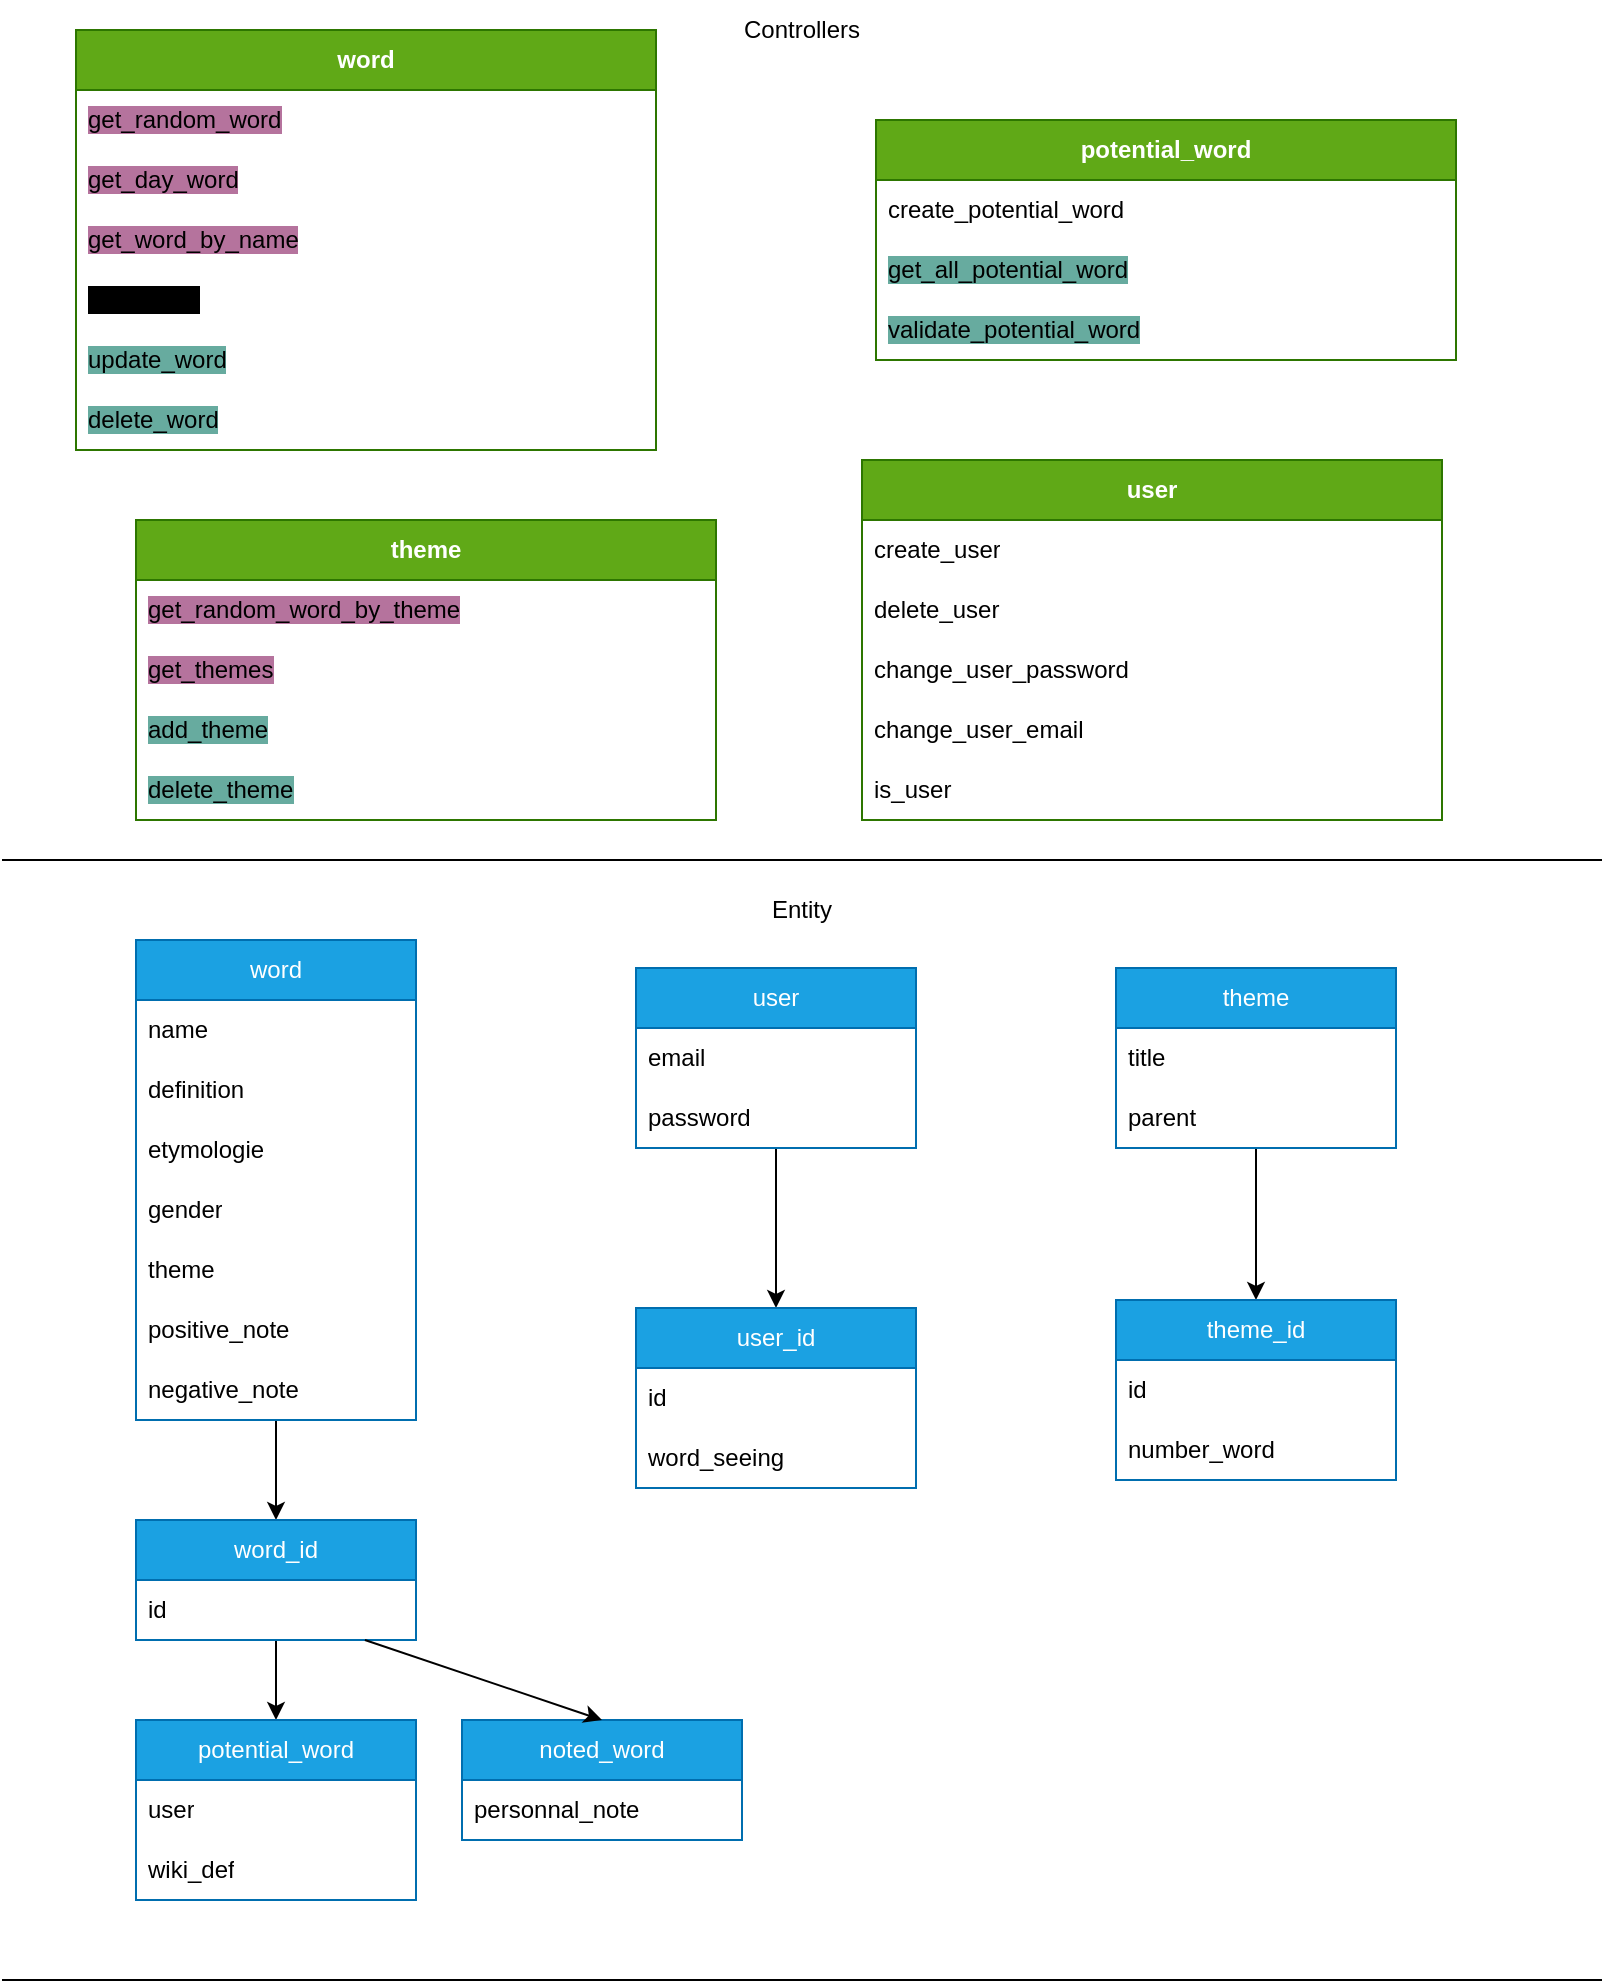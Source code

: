 <mxfile>
    <diagram id="C5RBs43oDa-KdzZeNtuy" name="Page-1">
        <mxGraphModel dx="713" dy="527" grid="1" gridSize="10" guides="1" tooltips="1" connect="1" arrows="1" fold="1" page="1" pageScale="1" pageWidth="827" pageHeight="1169" math="0" shadow="0">
            <root>
                <mxCell id="WIyWlLk6GJQsqaUBKTNV-0"/>
                <mxCell id="WIyWlLk6GJQsqaUBKTNV-1" parent="WIyWlLk6GJQsqaUBKTNV-0"/>
                <mxCell id="v3FP0j8TTnVcQzOzM6Bb-3" value="&lt;strong&gt;word&lt;/strong&gt;" style="swimlane;fontStyle=0;childLayout=stackLayout;horizontal=1;startSize=30;horizontalStack=0;resizeParent=1;resizeParentMax=0;resizeLast=0;collapsible=1;marginBottom=0;whiteSpace=wrap;html=1;fillColor=#60a917;strokeColor=#2D7600;fontColor=#ffffff;" parent="WIyWlLk6GJQsqaUBKTNV-1" vertex="1">
                    <mxGeometry x="50" y="25" width="290" height="210" as="geometry"/>
                </mxCell>
                <mxCell id="v3FP0j8TTnVcQzOzM6Bb-4" value="&lt;span style=&quot;background-color: rgb(181, 115, 157);&quot;&gt;get_random_word&lt;/span&gt;" style="text;strokeColor=none;fillColor=none;align=left;verticalAlign=middle;spacingLeft=4;spacingRight=4;overflow=hidden;points=[[0,0.5],[1,0.5]];portConstraint=eastwest;rotatable=0;whiteSpace=wrap;html=1;" parent="v3FP0j8TTnVcQzOzM6Bb-3" vertex="1">
                    <mxGeometry y="30" width="290" height="30" as="geometry"/>
                </mxCell>
                <mxCell id="55" value="&lt;span style=&quot;background-color: rgb(181, 115, 157);&quot;&gt;get_day_word&lt;/span&gt;" style="text;strokeColor=none;fillColor=none;align=left;verticalAlign=middle;spacingLeft=4;spacingRight=4;overflow=hidden;points=[[0,0.5],[1,0.5]];portConstraint=eastwest;rotatable=0;whiteSpace=wrap;html=1;" vertex="1" parent="v3FP0j8TTnVcQzOzM6Bb-3">
                    <mxGeometry y="60" width="290" height="30" as="geometry"/>
                </mxCell>
                <mxCell id="48" value="&lt;span style=&quot;background-color: rgb(181, 115, 157);&quot;&gt;get_word_by_name&lt;/span&gt;" style="text;strokeColor=none;fillColor=none;align=left;verticalAlign=middle;spacingLeft=4;spacingRight=4;overflow=hidden;points=[[0,0.5],[1,0.5]];portConstraint=eastwest;rotatable=0;whiteSpace=wrap;html=1;" parent="v3FP0j8TTnVcQzOzM6Bb-3" vertex="1">
                    <mxGeometry y="90" width="290" height="30" as="geometry"/>
                </mxCell>
                <mxCell id="v3FP0j8TTnVcQzOzM6Bb-29" value="&lt;span style=&quot;background-color: rgb(0, 0, 0);&quot;&gt;note_word&lt;/span&gt;" style="text;strokeColor=none;fillColor=none;align=left;verticalAlign=middle;spacingLeft=4;spacingRight=4;overflow=hidden;points=[[0,0.5],[1,0.5]];portConstraint=eastwest;rotatable=0;whiteSpace=wrap;html=1;" parent="v3FP0j8TTnVcQzOzM6Bb-3" vertex="1">
                    <mxGeometry y="120" width="290" height="30" as="geometry"/>
                </mxCell>
                <mxCell id="v3FP0j8TTnVcQzOzM6Bb-31" value="&lt;div&gt;&lt;span style=&quot;background-color: rgb(103, 171, 159);&quot;&gt;update_word&lt;/span&gt;&lt;/div&gt;" style="text;strokeColor=none;fillColor=none;align=left;verticalAlign=middle;spacingLeft=4;spacingRight=4;overflow=hidden;points=[[0,0.5],[1,0.5]];portConstraint=eastwest;rotatable=0;whiteSpace=wrap;html=1;" parent="v3FP0j8TTnVcQzOzM6Bb-3" vertex="1">
                    <mxGeometry y="150" width="290" height="30" as="geometry"/>
                </mxCell>
                <mxCell id="v3FP0j8TTnVcQzOzM6Bb-5" value="&lt;div&gt;&lt;span style=&quot;background-color: rgb(103, 171, 159);&quot;&gt;delete_word&lt;/span&gt;&lt;/div&gt;" style="text;strokeColor=none;fillColor=none;align=left;verticalAlign=middle;spacingLeft=4;spacingRight=4;overflow=hidden;points=[[0,0.5],[1,0.5]];portConstraint=eastwest;rotatable=0;whiteSpace=wrap;html=1;" parent="v3FP0j8TTnVcQzOzM6Bb-3" vertex="1">
                    <mxGeometry y="180" width="290" height="30" as="geometry"/>
                </mxCell>
                <mxCell id="v3FP0j8TTnVcQzOzM6Bb-11" value="&lt;strong&gt;user&lt;/strong&gt;" style="swimlane;fontStyle=0;childLayout=stackLayout;horizontal=1;startSize=30;horizontalStack=0;resizeParent=1;resizeParentMax=0;resizeLast=0;collapsible=1;marginBottom=0;whiteSpace=wrap;html=1;fillColor=#60a917;strokeColor=#2D7600;fontColor=#ffffff;" parent="WIyWlLk6GJQsqaUBKTNV-1" vertex="1">
                    <mxGeometry x="443" y="240" width="290" height="180" as="geometry"/>
                </mxCell>
                <mxCell id="v3FP0j8TTnVcQzOzM6Bb-12" value="create_user" style="text;strokeColor=none;fillColor=none;align=left;verticalAlign=middle;spacingLeft=4;spacingRight=4;overflow=hidden;points=[[0,0.5],[1,0.5]];portConstraint=eastwest;rotatable=0;whiteSpace=wrap;html=1;" parent="v3FP0j8TTnVcQzOzM6Bb-11" vertex="1">
                    <mxGeometry y="30" width="290" height="30" as="geometry"/>
                </mxCell>
                <mxCell id="v3FP0j8TTnVcQzOzM6Bb-13" value="delete_user" style="text;strokeColor=none;fillColor=none;align=left;verticalAlign=middle;spacingLeft=4;spacingRight=4;overflow=hidden;points=[[0,0.5],[1,0.5]];portConstraint=eastwest;rotatable=0;whiteSpace=wrap;html=1;" parent="v3FP0j8TTnVcQzOzM6Bb-11" vertex="1">
                    <mxGeometry y="60" width="290" height="30" as="geometry"/>
                </mxCell>
                <mxCell id="v3FP0j8TTnVcQzOzM6Bb-14" value="change_user_password" style="text;strokeColor=none;fillColor=none;align=left;verticalAlign=middle;spacingLeft=4;spacingRight=4;overflow=hidden;points=[[0,0.5],[1,0.5]];portConstraint=eastwest;rotatable=0;whiteSpace=wrap;html=1;" parent="v3FP0j8TTnVcQzOzM6Bb-11" vertex="1">
                    <mxGeometry y="90" width="290" height="30" as="geometry"/>
                </mxCell>
                <mxCell id="v3FP0j8TTnVcQzOzM6Bb-15" value="change_user_email" style="text;strokeColor=none;fillColor=none;align=left;verticalAlign=middle;spacingLeft=4;spacingRight=4;overflow=hidden;points=[[0,0.5],[1,0.5]];portConstraint=eastwest;rotatable=0;whiteSpace=wrap;html=1;" parent="v3FP0j8TTnVcQzOzM6Bb-11" vertex="1">
                    <mxGeometry y="120" width="290" height="30" as="geometry"/>
                </mxCell>
                <mxCell id="v3FP0j8TTnVcQzOzM6Bb-16" value="is_user" style="text;strokeColor=none;fillColor=none;align=left;verticalAlign=middle;spacingLeft=4;spacingRight=4;overflow=hidden;points=[[0,0.5],[1,0.5]];portConstraint=eastwest;rotatable=0;whiteSpace=wrap;html=1;" parent="v3FP0j8TTnVcQzOzM6Bb-11" vertex="1">
                    <mxGeometry y="150" width="290" height="30" as="geometry"/>
                </mxCell>
                <mxCell id="v3FP0j8TTnVcQzOzM6Bb-19" value="&lt;strong&gt;potential_word&lt;/strong&gt;" style="swimlane;fontStyle=0;childLayout=stackLayout;horizontal=1;startSize=30;horizontalStack=0;resizeParent=1;resizeParentMax=0;resizeLast=0;collapsible=1;marginBottom=0;whiteSpace=wrap;html=1;fillColor=#60a917;strokeColor=#2D7600;fontColor=#ffffff;" parent="WIyWlLk6GJQsqaUBKTNV-1" vertex="1">
                    <mxGeometry x="450" y="70" width="290" height="120" as="geometry"/>
                </mxCell>
                <mxCell id="v3FP0j8TTnVcQzOzM6Bb-21" value="create_potential_word" style="text;strokeColor=none;fillColor=none;align=left;verticalAlign=middle;spacingLeft=4;spacingRight=4;overflow=hidden;points=[[0,0.5],[1,0.5]];portConstraint=eastwest;rotatable=0;whiteSpace=wrap;html=1;" parent="v3FP0j8TTnVcQzOzM6Bb-19" vertex="1">
                    <mxGeometry y="30" width="290" height="30" as="geometry"/>
                </mxCell>
                <mxCell id="v3FP0j8TTnVcQzOzM6Bb-20" value="&lt;span style=&quot;background-color: rgb(103, 171, 159);&quot;&gt;get_all_potential_word&lt;/span&gt;" style="text;strokeColor=none;fillColor=none;align=left;verticalAlign=middle;spacingLeft=4;spacingRight=4;overflow=hidden;points=[[0,0.5],[1,0.5]];portConstraint=eastwest;rotatable=0;whiteSpace=wrap;html=1;" parent="v3FP0j8TTnVcQzOzM6Bb-19" vertex="1">
                    <mxGeometry y="60" width="290" height="30" as="geometry"/>
                </mxCell>
                <mxCell id="v3FP0j8TTnVcQzOzM6Bb-22" value="&lt;span style=&quot;background-color: rgb(103, 171, 159);&quot;&gt;validate_potential_word&lt;/span&gt;" style="text;strokeColor=none;fillColor=none;align=left;verticalAlign=middle;spacingLeft=4;spacingRight=4;overflow=hidden;points=[[0,0.5],[1,0.5]];portConstraint=eastwest;rotatable=0;whiteSpace=wrap;html=1;" parent="v3FP0j8TTnVcQzOzM6Bb-19" vertex="1">
                    <mxGeometry y="90" width="290" height="30" as="geometry"/>
                </mxCell>
                <mxCell id="v3FP0j8TTnVcQzOzM6Bb-32" value="&lt;strong&gt;theme&lt;/strong&gt;" style="swimlane;fontStyle=0;childLayout=stackLayout;horizontal=1;startSize=30;horizontalStack=0;resizeParent=1;resizeParentMax=0;resizeLast=0;collapsible=1;marginBottom=0;whiteSpace=wrap;html=1;fillColor=#60a917;strokeColor=#2D7600;fontColor=#ffffff;" parent="WIyWlLk6GJQsqaUBKTNV-1" vertex="1">
                    <mxGeometry x="80" y="270" width="290" height="150" as="geometry"/>
                </mxCell>
                <mxCell id="v3FP0j8TTnVcQzOzM6Bb-33" value="&lt;span style=&quot;background-color: rgb(181, 115, 157);&quot;&gt;get_random_word_by_theme&lt;/span&gt;" style="text;strokeColor=none;fillColor=none;align=left;verticalAlign=middle;spacingLeft=4;spacingRight=4;overflow=hidden;points=[[0,0.5],[1,0.5]];portConstraint=eastwest;rotatable=0;whiteSpace=wrap;html=1;" parent="v3FP0j8TTnVcQzOzM6Bb-32" vertex="1">
                    <mxGeometry y="30" width="290" height="30" as="geometry"/>
                </mxCell>
                <mxCell id="33" value="&lt;span style=&quot;background-color: rgb(181, 115, 157);&quot;&gt;get_themes&lt;/span&gt;" style="text;align=left;verticalAlign=middle;spacingLeft=4;spacingRight=4;overflow=hidden;points=[[0,0.5],[1,0.5]];portConstraint=eastwest;rotatable=0;whiteSpace=wrap;html=1;" parent="v3FP0j8TTnVcQzOzM6Bb-32" vertex="1">
                    <mxGeometry y="60" width="290" height="30" as="geometry"/>
                </mxCell>
                <mxCell id="v3FP0j8TTnVcQzOzM6Bb-35" value="&lt;span style=&quot;background-color: rgb(103, 171, 159);&quot;&gt;add_theme&lt;/span&gt;" style="text;strokeColor=none;fillColor=none;align=left;verticalAlign=middle;spacingLeft=4;spacingRight=4;overflow=hidden;points=[[0,0.5],[1,0.5]];portConstraint=eastwest;rotatable=0;whiteSpace=wrap;html=1;" parent="v3FP0j8TTnVcQzOzM6Bb-32" vertex="1">
                    <mxGeometry y="90" width="290" height="30" as="geometry"/>
                </mxCell>
                <mxCell id="v3FP0j8TTnVcQzOzM6Bb-36" value="&lt;div&gt;&lt;span style=&quot;background-color: rgb(103, 171, 159);&quot;&gt;delete_theme&lt;/span&gt;&lt;/div&gt;" style="text;strokeColor=none;fillColor=none;align=left;verticalAlign=middle;spacingLeft=4;spacingRight=4;overflow=hidden;points=[[0,0.5],[1,0.5]];portConstraint=eastwest;rotatable=0;whiteSpace=wrap;html=1;" parent="v3FP0j8TTnVcQzOzM6Bb-32" vertex="1">
                    <mxGeometry y="120" width="290" height="30" as="geometry"/>
                </mxCell>
                <mxCell id="0" value="" style="endArrow=none;html=1;" parent="WIyWlLk6GJQsqaUBKTNV-1" edge="1">
                    <mxGeometry width="50" height="50" relative="1" as="geometry">
                        <mxPoint x="13" y="440" as="sourcePoint"/>
                        <mxPoint x="813" y="440" as="targetPoint"/>
                    </mxGeometry>
                </mxCell>
                <mxCell id="14" value="" style="edgeStyle=none;html=1;" parent="WIyWlLk6GJQsqaUBKTNV-1" source="1" target="8" edge="1">
                    <mxGeometry relative="1" as="geometry"/>
                </mxCell>
                <mxCell id="1" value="word" style="swimlane;fontStyle=0;childLayout=stackLayout;horizontal=1;startSize=30;horizontalStack=0;resizeParent=1;resizeParentMax=0;resizeLast=0;collapsible=1;marginBottom=0;whiteSpace=wrap;html=1;fillColor=#1ba1e2;fontColor=#ffffff;strokeColor=#006EAF;" parent="WIyWlLk6GJQsqaUBKTNV-1" vertex="1">
                    <mxGeometry x="80" y="480" width="140" height="240" as="geometry"/>
                </mxCell>
                <mxCell id="2" value="name" style="text;strokeColor=none;fillColor=none;align=left;verticalAlign=middle;spacingLeft=4;spacingRight=4;overflow=hidden;points=[[0,0.5],[1,0.5]];portConstraint=eastwest;rotatable=0;whiteSpace=wrap;html=1;" parent="1" vertex="1">
                    <mxGeometry y="30" width="140" height="30" as="geometry"/>
                </mxCell>
                <mxCell id="3" value="definition" style="text;strokeColor=none;fillColor=none;align=left;verticalAlign=middle;spacingLeft=4;spacingRight=4;overflow=hidden;points=[[0,0.5],[1,0.5]];portConstraint=eastwest;rotatable=0;whiteSpace=wrap;html=1;" parent="1" vertex="1">
                    <mxGeometry y="60" width="140" height="30" as="geometry"/>
                </mxCell>
                <mxCell id="4" value="etymologie" style="text;strokeColor=none;fillColor=none;align=left;verticalAlign=middle;spacingLeft=4;spacingRight=4;overflow=hidden;points=[[0,0.5],[1,0.5]];portConstraint=eastwest;rotatable=0;whiteSpace=wrap;html=1;" parent="1" vertex="1">
                    <mxGeometry y="90" width="140" height="30" as="geometry"/>
                </mxCell>
                <mxCell id="5" value="gender" style="text;strokeColor=none;fillColor=none;align=left;verticalAlign=middle;spacingLeft=4;spacingRight=4;overflow=hidden;points=[[0,0.5],[1,0.5]];portConstraint=eastwest;rotatable=0;whiteSpace=wrap;html=1;" parent="1" vertex="1">
                    <mxGeometry y="120" width="140" height="30" as="geometry"/>
                </mxCell>
                <mxCell id="47" value="theme" style="text;strokeColor=none;fillColor=none;align=left;verticalAlign=middle;spacingLeft=4;spacingRight=4;overflow=hidden;points=[[0,0.5],[1,0.5]];portConstraint=eastwest;rotatable=0;whiteSpace=wrap;html=1;" parent="1" vertex="1">
                    <mxGeometry y="150" width="140" height="30" as="geometry"/>
                </mxCell>
                <mxCell id="54" value="positive_note" style="text;strokeColor=none;fillColor=none;align=left;verticalAlign=middle;spacingLeft=4;spacingRight=4;overflow=hidden;points=[[0,0.5],[1,0.5]];portConstraint=eastwest;rotatable=0;whiteSpace=wrap;html=1;" parent="1" vertex="1">
                    <mxGeometry y="180" width="140" height="30" as="geometry"/>
                </mxCell>
                <mxCell id="6" value="negative_note" style="text;strokeColor=none;fillColor=none;align=left;verticalAlign=middle;spacingLeft=4;spacingRight=4;overflow=hidden;points=[[0,0.5],[1,0.5]];portConstraint=eastwest;rotatable=0;whiteSpace=wrap;html=1;" parent="1" vertex="1">
                    <mxGeometry y="210" width="140" height="30" as="geometry"/>
                </mxCell>
                <mxCell id="15" style="edgeStyle=none;html=1;entryX=0.5;entryY=0;entryDx=0;entryDy=0;" parent="WIyWlLk6GJQsqaUBKTNV-1" source="8" target="16" edge="1">
                    <mxGeometry relative="1" as="geometry">
                        <mxPoint x="150" y="920" as="targetPoint"/>
                    </mxGeometry>
                </mxCell>
                <mxCell id="8" value="word_id" style="swimlane;fontStyle=0;childLayout=stackLayout;horizontal=1;startSize=30;horizontalStack=0;resizeParent=1;resizeParentMax=0;resizeLast=0;collapsible=1;marginBottom=0;whiteSpace=wrap;html=1;fillColor=#1ba1e2;fontColor=#ffffff;strokeColor=#006EAF;" parent="WIyWlLk6GJQsqaUBKTNV-1" vertex="1">
                    <mxGeometry x="80" y="770" width="140" height="60" as="geometry"/>
                </mxCell>
                <mxCell id="9" value="id" style="text;strokeColor=none;fillColor=none;align=left;verticalAlign=middle;spacingLeft=4;spacingRight=4;overflow=hidden;points=[[0,0.5],[1,0.5]];portConstraint=eastwest;rotatable=0;whiteSpace=wrap;html=1;" parent="8" vertex="1">
                    <mxGeometry y="30" width="140" height="30" as="geometry"/>
                </mxCell>
                <mxCell id="16" value="potential_word" style="swimlane;fontStyle=0;childLayout=stackLayout;horizontal=1;startSize=30;horizontalStack=0;resizeParent=1;resizeParentMax=0;resizeLast=0;collapsible=1;marginBottom=0;whiteSpace=wrap;html=1;fillColor=#1ba1e2;fontColor=#ffffff;strokeColor=#006EAF;" parent="WIyWlLk6GJQsqaUBKTNV-1" vertex="1">
                    <mxGeometry x="80" y="870" width="140" height="90" as="geometry"/>
                </mxCell>
                <mxCell id="17" value="user" style="text;strokeColor=none;fillColor=none;align=left;verticalAlign=middle;spacingLeft=4;spacingRight=4;overflow=hidden;points=[[0,0.5],[1,0.5]];portConstraint=eastwest;rotatable=0;whiteSpace=wrap;html=1;" parent="16" vertex="1">
                    <mxGeometry y="30" width="140" height="30" as="geometry"/>
                </mxCell>
                <mxCell id="29" value="wiki_def" style="text;strokeColor=none;fillColor=none;align=left;verticalAlign=middle;spacingLeft=4;spacingRight=4;overflow=hidden;points=[[0,0.5],[1,0.5]];portConstraint=eastwest;rotatable=0;whiteSpace=wrap;html=1;" parent="16" vertex="1">
                    <mxGeometry y="60" width="140" height="30" as="geometry"/>
                </mxCell>
                <mxCell id="28" value="" style="edgeStyle=none;html=1;" parent="WIyWlLk6GJQsqaUBKTNV-1" source="18" target="25" edge="1">
                    <mxGeometry relative="1" as="geometry"/>
                </mxCell>
                <mxCell id="18" value="user" style="swimlane;fontStyle=0;childLayout=stackLayout;horizontal=1;startSize=30;horizontalStack=0;resizeParent=1;resizeParentMax=0;resizeLast=0;collapsible=1;marginBottom=0;whiteSpace=wrap;html=1;fillColor=#1ba1e2;fontColor=#ffffff;strokeColor=#006EAF;" parent="WIyWlLk6GJQsqaUBKTNV-1" vertex="1">
                    <mxGeometry x="330" y="494" width="140" height="90" as="geometry"/>
                </mxCell>
                <mxCell id="19" value="email" style="text;strokeColor=none;fillColor=none;align=left;verticalAlign=middle;spacingLeft=4;spacingRight=4;overflow=hidden;points=[[0,0.5],[1,0.5]];portConstraint=eastwest;rotatable=0;whiteSpace=wrap;html=1;" parent="18" vertex="1">
                    <mxGeometry y="30" width="140" height="30" as="geometry"/>
                </mxCell>
                <mxCell id="20" value="password" style="text;strokeColor=none;fillColor=none;align=left;verticalAlign=middle;spacingLeft=4;spacingRight=4;overflow=hidden;points=[[0,0.5],[1,0.5]];portConstraint=eastwest;rotatable=0;whiteSpace=wrap;html=1;" parent="18" vertex="1">
                    <mxGeometry y="60" width="140" height="30" as="geometry"/>
                </mxCell>
                <mxCell id="25" value="user_id" style="swimlane;fontStyle=0;childLayout=stackLayout;horizontal=1;startSize=30;horizontalStack=0;resizeParent=1;resizeParentMax=0;resizeLast=0;collapsible=1;marginBottom=0;whiteSpace=wrap;html=1;fillColor=#1ba1e2;fontColor=#ffffff;strokeColor=#006EAF;" parent="WIyWlLk6GJQsqaUBKTNV-1" vertex="1">
                    <mxGeometry x="330" y="664" width="140" height="90" as="geometry"/>
                </mxCell>
                <mxCell id="26" value="id" style="text;strokeColor=none;fillColor=none;align=left;verticalAlign=middle;spacingLeft=4;spacingRight=4;overflow=hidden;points=[[0,0.5],[1,0.5]];portConstraint=eastwest;rotatable=0;whiteSpace=wrap;html=1;" parent="25" vertex="1">
                    <mxGeometry y="30" width="140" height="30" as="geometry"/>
                </mxCell>
                <mxCell id="38" value="word_seeing" style="text;strokeColor=none;fillColor=none;align=left;verticalAlign=middle;spacingLeft=4;spacingRight=4;overflow=hidden;points=[[0,0.5],[1,0.5]];portConstraint=eastwest;rotatable=0;whiteSpace=wrap;html=1;" parent="25" vertex="1">
                    <mxGeometry y="60" width="140" height="30" as="geometry"/>
                </mxCell>
                <mxCell id="53" style="edgeStyle=none;html=1;entryX=0.5;entryY=0;entryDx=0;entryDy=0;" parent="WIyWlLk6GJQsqaUBKTNV-1" source="30" target="49" edge="1">
                    <mxGeometry relative="1" as="geometry"/>
                </mxCell>
                <mxCell id="30" value="theme" style="swimlane;fontStyle=0;childLayout=stackLayout;horizontal=1;startSize=30;horizontalStack=0;resizeParent=1;resizeParentMax=0;resizeLast=0;collapsible=1;marginBottom=0;whiteSpace=wrap;html=1;fillColor=#1ba1e2;fontColor=#ffffff;strokeColor=#006EAF;" parent="WIyWlLk6GJQsqaUBKTNV-1" vertex="1">
                    <mxGeometry x="570" y="494" width="140" height="90" as="geometry"/>
                </mxCell>
                <mxCell id="31" value="title" style="text;strokeColor=none;fillColor=none;align=left;verticalAlign=middle;spacingLeft=4;spacingRight=4;overflow=hidden;points=[[0,0.5],[1,0.5]];portConstraint=eastwest;rotatable=0;whiteSpace=wrap;html=1;" parent="30" vertex="1">
                    <mxGeometry y="30" width="140" height="30" as="geometry"/>
                </mxCell>
                <mxCell id="34" value="parent" style="text;strokeColor=none;fillColor=none;align=left;verticalAlign=middle;spacingLeft=4;spacingRight=4;overflow=hidden;points=[[0,0.5],[1,0.5]];portConstraint=eastwest;rotatable=0;whiteSpace=wrap;html=1;" parent="30" vertex="1">
                    <mxGeometry y="60" width="140" height="30" as="geometry"/>
                </mxCell>
                <mxCell id="35" value="" style="endArrow=none;html=1;" parent="WIyWlLk6GJQsqaUBKTNV-1" edge="1">
                    <mxGeometry width="50" height="50" relative="1" as="geometry">
                        <mxPoint x="13" y="1000" as="sourcePoint"/>
                        <mxPoint x="813" y="1000" as="targetPoint"/>
                    </mxGeometry>
                </mxCell>
                <mxCell id="36" value="Entity&lt;span style=&quot;color: rgba(0, 0, 0, 0); font-family: monospace; font-size: 0px; text-align: start;&quot;&gt;%3CmxGraphModel%3E%3Croot%3E%3CmxCell%20id%3D%220%22%2F%3E%3CmxCell%20id%3D%221%22%20parent%3D%220%22%2F%3E%3CmxCell%20id%3D%222%22%20value%3D%22%22%20style%3D%22endArrow%3Dnone%3Bhtml%3D1%3B%22%20edge%3D%221%22%20parent%3D%221%22%3E%3CmxGeometry%20width%3D%2250%22%20height%3D%2250%22%20relative%3D%221%22%20as%3D%22geometry%22%3E%3CmxPoint%20x%3D%2213%22%20y%3D%22440%22%20as%3D%22sourcePoint%22%2F%3E%3CmxPoint%20x%3D%22813%22%20y%3D%22440%22%20as%3D%22targetPoint%22%2F%3E%3C%2FmxGeometry%3E%3C%2FmxCell%3E%3C%2Froot%3E%3C%2FmxGraphModel%3E&lt;/span&gt;" style="text;html=1;strokeColor=none;fillColor=none;align=center;verticalAlign=middle;whiteSpace=wrap;rounded=0;" parent="WIyWlLk6GJQsqaUBKTNV-1" vertex="1">
                    <mxGeometry x="383" y="450" width="60" height="30" as="geometry"/>
                </mxCell>
                <mxCell id="37" value="Controllers" style="text;html=1;strokeColor=none;fillColor=none;align=center;verticalAlign=middle;whiteSpace=wrap;rounded=0;" parent="WIyWlLk6GJQsqaUBKTNV-1" vertex="1">
                    <mxGeometry x="383" y="10" width="60" height="30" as="geometry"/>
                </mxCell>
                <mxCell id="40" value="noted_word" style="swimlane;fontStyle=0;childLayout=stackLayout;horizontal=1;startSize=30;horizontalStack=0;resizeParent=1;resizeParentMax=0;resizeLast=0;collapsible=1;marginBottom=0;whiteSpace=wrap;html=1;fillColor=#1ba1e2;fontColor=#ffffff;strokeColor=#006EAF;" parent="WIyWlLk6GJQsqaUBKTNV-1" vertex="1">
                    <mxGeometry x="243" y="870" width="140" height="60" as="geometry"/>
                </mxCell>
                <mxCell id="41" value="personnal_note" style="text;strokeColor=none;fillColor=none;align=left;verticalAlign=middle;spacingLeft=4;spacingRight=4;overflow=hidden;points=[[0,0.5],[1,0.5]];portConstraint=eastwest;rotatable=0;whiteSpace=wrap;html=1;" parent="40" vertex="1">
                    <mxGeometry y="30" width="140" height="30" as="geometry"/>
                </mxCell>
                <mxCell id="43" style="edgeStyle=none;html=1;entryX=0.5;entryY=0;entryDx=0;entryDy=0;" parent="WIyWlLk6GJQsqaUBKTNV-1" source="9" target="40" edge="1">
                    <mxGeometry relative="1" as="geometry"/>
                </mxCell>
                <mxCell id="49" value="theme_id" style="swimlane;fontStyle=0;childLayout=stackLayout;horizontal=1;startSize=30;horizontalStack=0;resizeParent=1;resizeParentMax=0;resizeLast=0;collapsible=1;marginBottom=0;whiteSpace=wrap;html=1;fillColor=#1ba1e2;fontColor=#ffffff;strokeColor=#006EAF;" parent="WIyWlLk6GJQsqaUBKTNV-1" vertex="1">
                    <mxGeometry x="570" y="660" width="140" height="90" as="geometry"/>
                </mxCell>
                <mxCell id="52" value="id" style="text;strokeColor=none;fillColor=none;align=left;verticalAlign=middle;spacingLeft=4;spacingRight=4;overflow=hidden;points=[[0,0.5],[1,0.5]];portConstraint=eastwest;rotatable=0;whiteSpace=wrap;html=1;" parent="49" vertex="1">
                    <mxGeometry y="30" width="140" height="30" as="geometry"/>
                </mxCell>
                <mxCell id="51" value="number_word" style="text;strokeColor=none;fillColor=none;align=left;verticalAlign=middle;spacingLeft=4;spacingRight=4;overflow=hidden;points=[[0,0.5],[1,0.5]];portConstraint=eastwest;rotatable=0;whiteSpace=wrap;html=1;" parent="49" vertex="1">
                    <mxGeometry y="60" width="140" height="30" as="geometry"/>
                </mxCell>
            </root>
        </mxGraphModel>
    </diagram>
</mxfile>